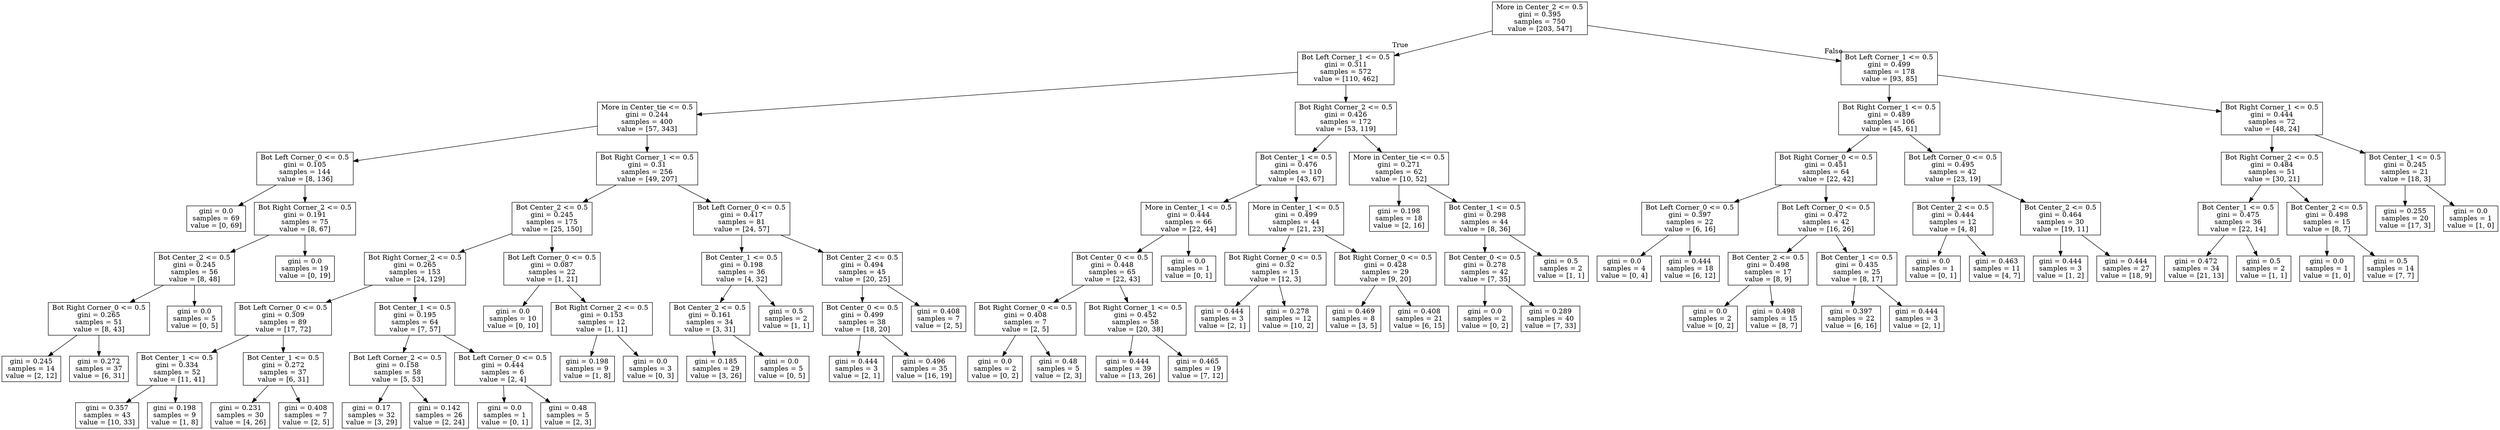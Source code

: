 digraph Tree {
node [shape=box] ;
0 [label="More in Center_2 <= 0.5\ngini = 0.395\nsamples = 750\nvalue = [203, 547]"] ;
1 [label="Bot Left Corner_1 <= 0.5\ngini = 0.311\nsamples = 572\nvalue = [110, 462]"] ;
0 -> 1 [labeldistance=2.5, labelangle=45, headlabel="True"] ;
2 [label="More in Center_tie <= 0.5\ngini = 0.244\nsamples = 400\nvalue = [57, 343]"] ;
1 -> 2 ;
3 [label="Bot Left Corner_0 <= 0.5\ngini = 0.105\nsamples = 144\nvalue = [8, 136]"] ;
2 -> 3 ;
4 [label="gini = 0.0\nsamples = 69\nvalue = [0, 69]"] ;
3 -> 4 ;
5 [label="Bot Right Corner_2 <= 0.5\ngini = 0.191\nsamples = 75\nvalue = [8, 67]"] ;
3 -> 5 ;
6 [label="Bot Center_2 <= 0.5\ngini = 0.245\nsamples = 56\nvalue = [8, 48]"] ;
5 -> 6 ;
7 [label="Bot Right Corner_0 <= 0.5\ngini = 0.265\nsamples = 51\nvalue = [8, 43]"] ;
6 -> 7 ;
8 [label="gini = 0.245\nsamples = 14\nvalue = [2, 12]"] ;
7 -> 8 ;
9 [label="gini = 0.272\nsamples = 37\nvalue = [6, 31]"] ;
7 -> 9 ;
10 [label="gini = 0.0\nsamples = 5\nvalue = [0, 5]"] ;
6 -> 10 ;
11 [label="gini = 0.0\nsamples = 19\nvalue = [0, 19]"] ;
5 -> 11 ;
12 [label="Bot Right Corner_1 <= 0.5\ngini = 0.31\nsamples = 256\nvalue = [49, 207]"] ;
2 -> 12 ;
13 [label="Bot Center_2 <= 0.5\ngini = 0.245\nsamples = 175\nvalue = [25, 150]"] ;
12 -> 13 ;
14 [label="Bot Right Corner_2 <= 0.5\ngini = 0.265\nsamples = 153\nvalue = [24, 129]"] ;
13 -> 14 ;
15 [label="Bot Left Corner_0 <= 0.5\ngini = 0.309\nsamples = 89\nvalue = [17, 72]"] ;
14 -> 15 ;
16 [label="Bot Center_1 <= 0.5\ngini = 0.334\nsamples = 52\nvalue = [11, 41]"] ;
15 -> 16 ;
17 [label="gini = 0.357\nsamples = 43\nvalue = [10, 33]"] ;
16 -> 17 ;
18 [label="gini = 0.198\nsamples = 9\nvalue = [1, 8]"] ;
16 -> 18 ;
19 [label="Bot Center_1 <= 0.5\ngini = 0.272\nsamples = 37\nvalue = [6, 31]"] ;
15 -> 19 ;
20 [label="gini = 0.231\nsamples = 30\nvalue = [4, 26]"] ;
19 -> 20 ;
21 [label="gini = 0.408\nsamples = 7\nvalue = [2, 5]"] ;
19 -> 21 ;
22 [label="Bot Center_1 <= 0.5\ngini = 0.195\nsamples = 64\nvalue = [7, 57]"] ;
14 -> 22 ;
23 [label="Bot Left Corner_2 <= 0.5\ngini = 0.158\nsamples = 58\nvalue = [5, 53]"] ;
22 -> 23 ;
24 [label="gini = 0.17\nsamples = 32\nvalue = [3, 29]"] ;
23 -> 24 ;
25 [label="gini = 0.142\nsamples = 26\nvalue = [2, 24]"] ;
23 -> 25 ;
26 [label="Bot Left Corner_0 <= 0.5\ngini = 0.444\nsamples = 6\nvalue = [2, 4]"] ;
22 -> 26 ;
27 [label="gini = 0.0\nsamples = 1\nvalue = [0, 1]"] ;
26 -> 27 ;
28 [label="gini = 0.48\nsamples = 5\nvalue = [2, 3]"] ;
26 -> 28 ;
29 [label="Bot Left Corner_0 <= 0.5\ngini = 0.087\nsamples = 22\nvalue = [1, 21]"] ;
13 -> 29 ;
30 [label="gini = 0.0\nsamples = 10\nvalue = [0, 10]"] ;
29 -> 30 ;
31 [label="Bot Right Corner_2 <= 0.5\ngini = 0.153\nsamples = 12\nvalue = [1, 11]"] ;
29 -> 31 ;
32 [label="gini = 0.198\nsamples = 9\nvalue = [1, 8]"] ;
31 -> 32 ;
33 [label="gini = 0.0\nsamples = 3\nvalue = [0, 3]"] ;
31 -> 33 ;
34 [label="Bot Left Corner_0 <= 0.5\ngini = 0.417\nsamples = 81\nvalue = [24, 57]"] ;
12 -> 34 ;
35 [label="Bot Center_1 <= 0.5\ngini = 0.198\nsamples = 36\nvalue = [4, 32]"] ;
34 -> 35 ;
36 [label="Bot Center_2 <= 0.5\ngini = 0.161\nsamples = 34\nvalue = [3, 31]"] ;
35 -> 36 ;
37 [label="gini = 0.185\nsamples = 29\nvalue = [3, 26]"] ;
36 -> 37 ;
38 [label="gini = 0.0\nsamples = 5\nvalue = [0, 5]"] ;
36 -> 38 ;
39 [label="gini = 0.5\nsamples = 2\nvalue = [1, 1]"] ;
35 -> 39 ;
40 [label="Bot Center_2 <= 0.5\ngini = 0.494\nsamples = 45\nvalue = [20, 25]"] ;
34 -> 40 ;
41 [label="Bot Center_0 <= 0.5\ngini = 0.499\nsamples = 38\nvalue = [18, 20]"] ;
40 -> 41 ;
42 [label="gini = 0.444\nsamples = 3\nvalue = [2, 1]"] ;
41 -> 42 ;
43 [label="gini = 0.496\nsamples = 35\nvalue = [16, 19]"] ;
41 -> 43 ;
44 [label="gini = 0.408\nsamples = 7\nvalue = [2, 5]"] ;
40 -> 44 ;
45 [label="Bot Right Corner_2 <= 0.5\ngini = 0.426\nsamples = 172\nvalue = [53, 119]"] ;
1 -> 45 ;
46 [label="Bot Center_1 <= 0.5\ngini = 0.476\nsamples = 110\nvalue = [43, 67]"] ;
45 -> 46 ;
47 [label="More in Center_1 <= 0.5\ngini = 0.444\nsamples = 66\nvalue = [22, 44]"] ;
46 -> 47 ;
48 [label="Bot Center_0 <= 0.5\ngini = 0.448\nsamples = 65\nvalue = [22, 43]"] ;
47 -> 48 ;
49 [label="Bot Right Corner_0 <= 0.5\ngini = 0.408\nsamples = 7\nvalue = [2, 5]"] ;
48 -> 49 ;
50 [label="gini = 0.0\nsamples = 2\nvalue = [0, 2]"] ;
49 -> 50 ;
51 [label="gini = 0.48\nsamples = 5\nvalue = [2, 3]"] ;
49 -> 51 ;
52 [label="Bot Right Corner_1 <= 0.5\ngini = 0.452\nsamples = 58\nvalue = [20, 38]"] ;
48 -> 52 ;
53 [label="gini = 0.444\nsamples = 39\nvalue = [13, 26]"] ;
52 -> 53 ;
54 [label="gini = 0.465\nsamples = 19\nvalue = [7, 12]"] ;
52 -> 54 ;
55 [label="gini = 0.0\nsamples = 1\nvalue = [0, 1]"] ;
47 -> 55 ;
56 [label="More in Center_1 <= 0.5\ngini = 0.499\nsamples = 44\nvalue = [21, 23]"] ;
46 -> 56 ;
57 [label="Bot Right Corner_0 <= 0.5\ngini = 0.32\nsamples = 15\nvalue = [12, 3]"] ;
56 -> 57 ;
58 [label="gini = 0.444\nsamples = 3\nvalue = [2, 1]"] ;
57 -> 58 ;
59 [label="gini = 0.278\nsamples = 12\nvalue = [10, 2]"] ;
57 -> 59 ;
60 [label="Bot Right Corner_0 <= 0.5\ngini = 0.428\nsamples = 29\nvalue = [9, 20]"] ;
56 -> 60 ;
61 [label="gini = 0.469\nsamples = 8\nvalue = [3, 5]"] ;
60 -> 61 ;
62 [label="gini = 0.408\nsamples = 21\nvalue = [6, 15]"] ;
60 -> 62 ;
63 [label="More in Center_tie <= 0.5\ngini = 0.271\nsamples = 62\nvalue = [10, 52]"] ;
45 -> 63 ;
64 [label="gini = 0.198\nsamples = 18\nvalue = [2, 16]"] ;
63 -> 64 ;
65 [label="Bot Center_1 <= 0.5\ngini = 0.298\nsamples = 44\nvalue = [8, 36]"] ;
63 -> 65 ;
66 [label="Bot Center_0 <= 0.5\ngini = 0.278\nsamples = 42\nvalue = [7, 35]"] ;
65 -> 66 ;
67 [label="gini = 0.0\nsamples = 2\nvalue = [0, 2]"] ;
66 -> 67 ;
68 [label="gini = 0.289\nsamples = 40\nvalue = [7, 33]"] ;
66 -> 68 ;
69 [label="gini = 0.5\nsamples = 2\nvalue = [1, 1]"] ;
65 -> 69 ;
70 [label="Bot Left Corner_1 <= 0.5\ngini = 0.499\nsamples = 178\nvalue = [93, 85]"] ;
0 -> 70 [labeldistance=2.5, labelangle=-45, headlabel="False"] ;
71 [label="Bot Right Corner_1 <= 0.5\ngini = 0.489\nsamples = 106\nvalue = [45, 61]"] ;
70 -> 71 ;
72 [label="Bot Right Corner_0 <= 0.5\ngini = 0.451\nsamples = 64\nvalue = [22, 42]"] ;
71 -> 72 ;
73 [label="Bot Left Corner_0 <= 0.5\ngini = 0.397\nsamples = 22\nvalue = [6, 16]"] ;
72 -> 73 ;
74 [label="gini = 0.0\nsamples = 4\nvalue = [0, 4]"] ;
73 -> 74 ;
75 [label="gini = 0.444\nsamples = 18\nvalue = [6, 12]"] ;
73 -> 75 ;
76 [label="Bot Left Corner_0 <= 0.5\ngini = 0.472\nsamples = 42\nvalue = [16, 26]"] ;
72 -> 76 ;
77 [label="Bot Center_2 <= 0.5\ngini = 0.498\nsamples = 17\nvalue = [8, 9]"] ;
76 -> 77 ;
78 [label="gini = 0.0\nsamples = 2\nvalue = [0, 2]"] ;
77 -> 78 ;
79 [label="gini = 0.498\nsamples = 15\nvalue = [8, 7]"] ;
77 -> 79 ;
80 [label="Bot Center_1 <= 0.5\ngini = 0.435\nsamples = 25\nvalue = [8, 17]"] ;
76 -> 80 ;
81 [label="gini = 0.397\nsamples = 22\nvalue = [6, 16]"] ;
80 -> 81 ;
82 [label="gini = 0.444\nsamples = 3\nvalue = [2, 1]"] ;
80 -> 82 ;
83 [label="Bot Left Corner_0 <= 0.5\ngini = 0.495\nsamples = 42\nvalue = [23, 19]"] ;
71 -> 83 ;
84 [label="Bot Center_2 <= 0.5\ngini = 0.444\nsamples = 12\nvalue = [4, 8]"] ;
83 -> 84 ;
85 [label="gini = 0.0\nsamples = 1\nvalue = [0, 1]"] ;
84 -> 85 ;
86 [label="gini = 0.463\nsamples = 11\nvalue = [4, 7]"] ;
84 -> 86 ;
87 [label="Bot Center_2 <= 0.5\ngini = 0.464\nsamples = 30\nvalue = [19, 11]"] ;
83 -> 87 ;
88 [label="gini = 0.444\nsamples = 3\nvalue = [1, 2]"] ;
87 -> 88 ;
89 [label="gini = 0.444\nsamples = 27\nvalue = [18, 9]"] ;
87 -> 89 ;
90 [label="Bot Right Corner_1 <= 0.5\ngini = 0.444\nsamples = 72\nvalue = [48, 24]"] ;
70 -> 90 ;
91 [label="Bot Right Corner_2 <= 0.5\ngini = 0.484\nsamples = 51\nvalue = [30, 21]"] ;
90 -> 91 ;
92 [label="Bot Center_1 <= 0.5\ngini = 0.475\nsamples = 36\nvalue = [22, 14]"] ;
91 -> 92 ;
93 [label="gini = 0.472\nsamples = 34\nvalue = [21, 13]"] ;
92 -> 93 ;
94 [label="gini = 0.5\nsamples = 2\nvalue = [1, 1]"] ;
92 -> 94 ;
95 [label="Bot Center_2 <= 0.5\ngini = 0.498\nsamples = 15\nvalue = [8, 7]"] ;
91 -> 95 ;
96 [label="gini = 0.0\nsamples = 1\nvalue = [1, 0]"] ;
95 -> 96 ;
97 [label="gini = 0.5\nsamples = 14\nvalue = [7, 7]"] ;
95 -> 97 ;
98 [label="Bot Center_1 <= 0.5\ngini = 0.245\nsamples = 21\nvalue = [18, 3]"] ;
90 -> 98 ;
99 [label="gini = 0.255\nsamples = 20\nvalue = [17, 3]"] ;
98 -> 99 ;
100 [label="gini = 0.0\nsamples = 1\nvalue = [1, 0]"] ;
98 -> 100 ;
}